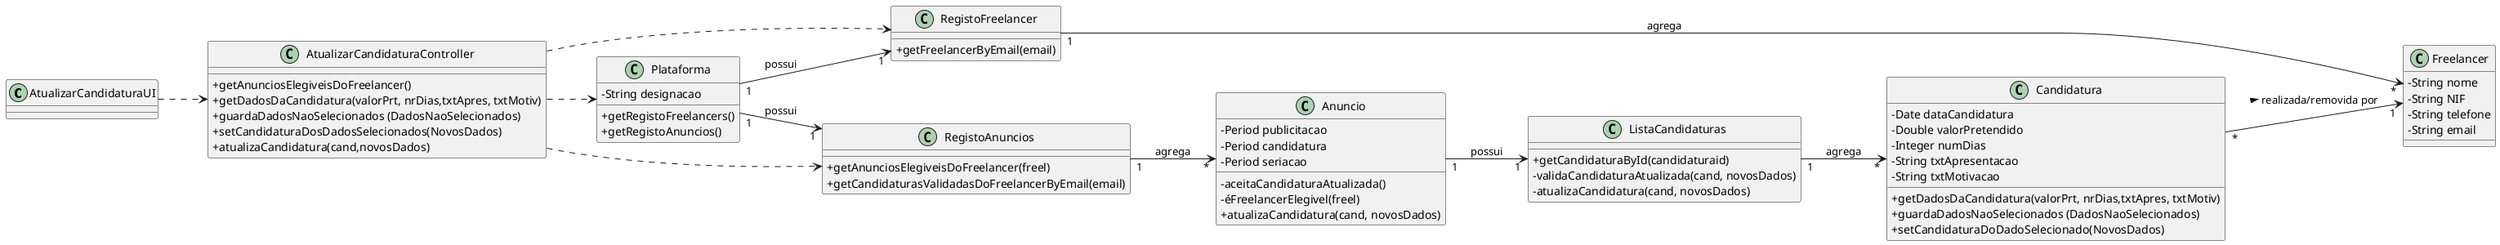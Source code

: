 @startuml
skinparam classAttributeIconSize 0
left to right direction

class AtualizarCandidaturaUI {
}

class AtualizarCandidaturaController {
  +getAnunciosElegiveisDoFreelancer()
  +getDadosDaCandidatura(valorPrt, nrDias,txtApres, txtMotiv)
  +guardaDadosNaoSelecionados (DadosNaoSelecionados)
  +setCandidaturaDosDadosSelecionados(NovosDados)
  +atualizaCandidatura(cand,novosDados)
}

class Plataforma {
  -String designacao
  +getRegistoFreelancers()
  +getRegistoAnuncios()
}

class RegistoFreelancer
{
 +getFreelancerByEmail(email)
}

class RegistoAnuncios
{
  +getAnunciosElegiveisDoFreelancer(freel)
  +getCandidaturasValidadasDoFreelancerByEmail(email)
}

class Freelancer {
    -String nome
    -String NIF
    -String telefone
    -String email
}

class Anuncio
{
  -Period publicitacao
  -Period candidatura
  -Period seriacao
  -aceitaCandidaturaAtualizada()
  -éFreelancerElegivel(freel)
  +atualizaCandidatura(cand, novosDados)
}

class ListaCandidaturas
{
  +getCandidaturaById(candidaturaid)
  -validaCandidaturaAtualizada(cand, novosDados)
  -atualizaCandidatura(cand, novosDados)
}

class Candidatura
{
  -Date dataCandidatura
  -Double valorPretendido
  -Integer numDias
  -String txtApresentacao
  -String txtMotivacao
  +getDadosDaCandidatura(valorPrt, nrDias,txtApres, txtMotiv)
  +guardaDadosNaoSelecionados (DadosNaoSelecionados)
  +setCandidaturaDoDadoSelecionado(NovosDados)

}

AtualizarCandidaturaUI ..> AtualizarCandidaturaController 
AtualizarCandidaturaController ..> Plataforma
AtualizarCandidaturaController ..> RegistoFreelancer
AtualizarCandidaturaController ..> RegistoAnuncios

Plataforma "1" --> "1" RegistoAnuncios : possui
Plataforma "1" --> "1" RegistoFreelancer : possui

RegistoAnuncios "1" --> "*" Anuncio : agrega
Anuncio "1" --> "1" ListaCandidaturas : possui
ListaCandidaturas "1" --> "*" Candidatura : agrega

Candidatura "*" --> "1"  Freelancer: realizada/removida por >

RegistoFreelancer "1" --> "*" Freelancer: agrega
@enduml